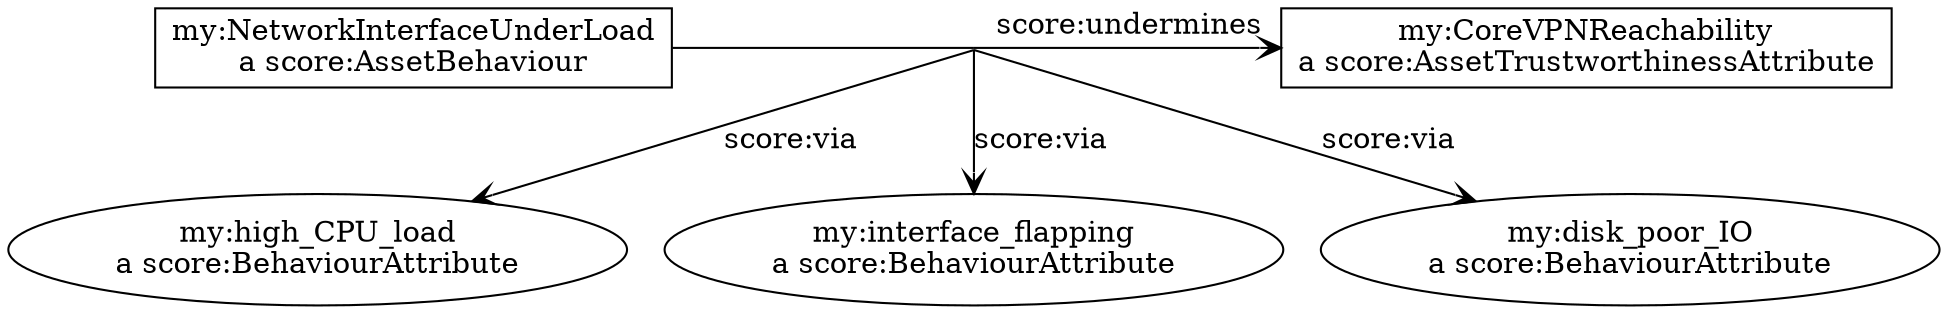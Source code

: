 digraph DemoBehaviours {
  edge[arrowhead=open]
  node [shape=box]
  NetworkInterfaceUnderLoad [label="my:NetworkInterfaceUnderLoad\na score:AssetBehaviour"]
  CoreVPNReachability [label="my:CoreVPNReachability\na score:AssetTrustworthinessAttribute"]

  node [shape=oval] {
    rank=same
    edge [dir=none]
    invis1 [shape=point style=invis]
    NetworkInterfaceUnderLoad -> invis1 [headclip=false minlen=4]
    invis1 -> CoreVPNReachability [tailclip=false dir=forward minlen=4 label="score:undermines"]
  }
  high_CPU_load [label="my:high_CPU_load\na score:BehaviourAttribute"]
  interface_flapping [label="my:interface_flapping\na score:BehaviourAttribute"]
  disk_poor_IO [label="my:disk_poor_IO\na score:BehaviourAttribute"]
  invis1 -> high_CPU_load [tailclip=false label="score:via"]
  invis1 -> interface_flapping [tailclip=false label="score:via"]
  invis1 -> disk_poor_IO [tailclip=false label="score:via"]
} 
